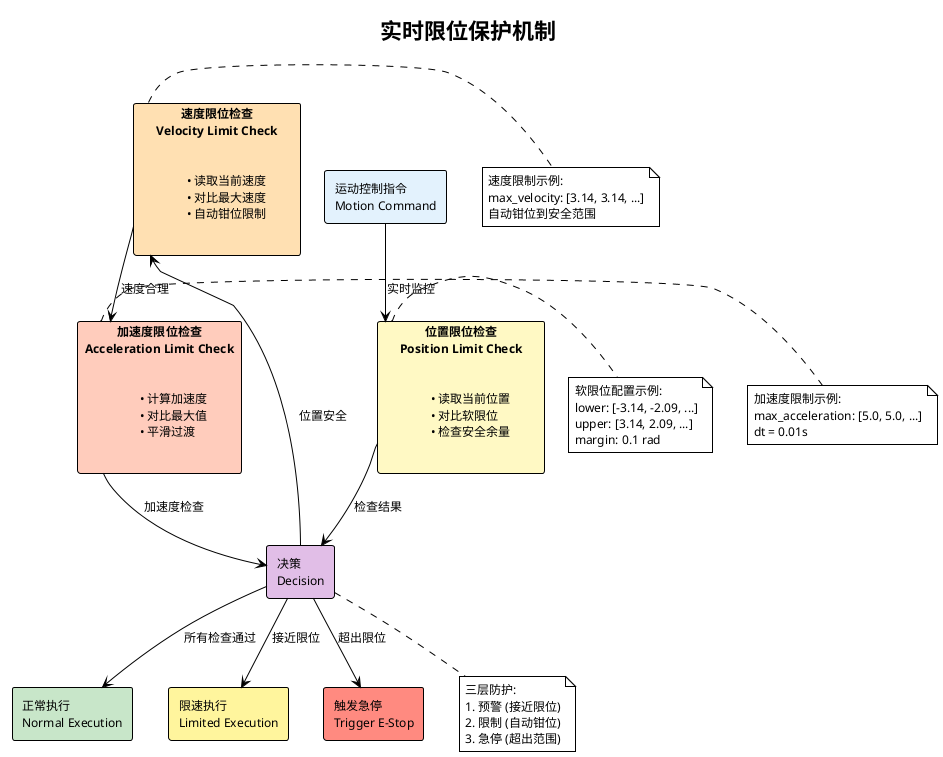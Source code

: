 @startuml Limit_Protection
!theme plain
title 实时限位保护机制

skinparam backgroundColor #FFFFFF
skinparam defaultFontSize 12

rectangle "运动控制指令\nMotion Command" as Command #E3F2FD

rectangle "位置限位检查\nPosition Limit Check" as PosCheck #FFF9C4 {
  label "• 读取当前位置\n• 对比软限位\n• 检查安全余量"
}

rectangle "速度限位检查\nVelocity Limit Check" as VelCheck #FFE0B2 {
  label "• 读取当前速度\n• 对比最大速度\n• 自动钳位限制"
}

rectangle "加速度限位检查\nAcceleration Limit Check" as AccCheck #FFCCBC {
  label "• 计算加速度\n• 对比最大值\n• 平滑过渡"
}

rectangle "决策\nDecision" as Decision #E1BEE7

rectangle "正常执行\nNormal Execution" as Normal #C8E6C9
rectangle "限速执行\nLimited Execution" as Limited #FFF59D
rectangle "触发急停\nTrigger E-Stop" as EStop #FF8A80

Command --> PosCheck : 实时监控
PosCheck --> Decision : 检查结果

Decision --> VelCheck : 位置安全
VelCheck --> AccCheck : 速度合理
AccCheck --> Decision : 加速度检查

Decision --> Normal : 所有检查通过
Decision --> Limited : 接近限位
Decision --> EStop : 超出限位

note right of PosCheck
  软限位配置示例:
  lower: [-3.14, -2.09, ...]
  upper: [3.14, 2.09, ...]
  margin: 0.1 rad
end note

note right of VelCheck
  速度限制示例:
  max_velocity: [3.14, 3.14, ...]
  自动钳位到安全范围
end note

note right of AccCheck
  加速度限制示例:
  max_acceleration: [5.0, 5.0, ...]
  dt = 0.01s
end note

note bottom of Decision
  三层防护:
  1. 预警 (接近限位)
  2. 限制 (自动钳位)
  3. 急停 (超出范围)
end note

@enduml
